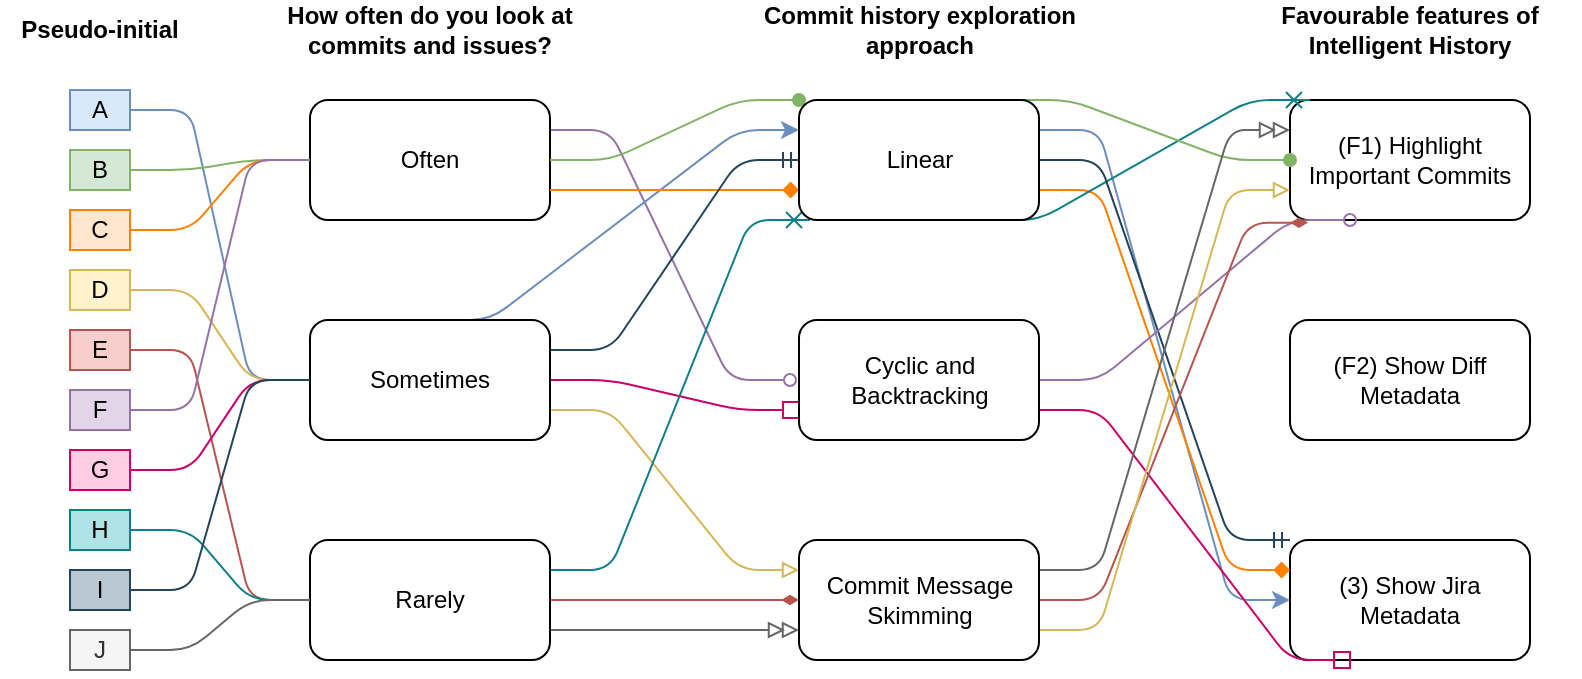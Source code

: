 <mxfile version="20.0.4" type="device"><diagram name="Page-1" id="c7558073-3199-34d8-9f00-42111426c3f3"><mxGraphModel dx="1186" dy="621" grid="1" gridSize="10" guides="1" tooltips="1" connect="1" arrows="1" fold="1" page="1" pageScale="1" pageWidth="1169" pageHeight="827" background="none" math="0" shadow="0"><root><mxCell id="0"/><mxCell id="1" parent="0"/><mxCell id="HsEieyzPtOE1eilRpuP4-96" value="(F1) Highlight Important Commits" style="rounded=1;whiteSpace=wrap;html=1;align=center;" parent="1" vertex="1"><mxGeometry x="830" y="240" width="120" height="60" as="geometry"/></mxCell><mxCell id="HsEieyzPtOE1eilRpuP4-97" value="(F2) Show Diff Metadata" style="rounded=1;whiteSpace=wrap;html=1;" parent="1" vertex="1"><mxGeometry x="830" y="350" width="120" height="60" as="geometry"/></mxCell><mxCell id="HsEieyzPtOE1eilRpuP4-98" value="(3) Show Jira Metadata" style="rounded=1;whiteSpace=wrap;html=1;" parent="1" vertex="1"><mxGeometry x="830" y="460" width="120" height="60" as="geometry"/></mxCell><mxCell id="HsEieyzPtOE1eilRpuP4-142" style="edgeStyle=entityRelationEdgeStyle;orthogonalLoop=1;jettySize=auto;html=1;exitX=1;exitY=0.25;exitDx=0;exitDy=0;strokeWidth=1;fillColor=#e1d5e7;strokeColor=#9673a6;endArrow=oval;endFill=0;" parent="1" source="HsEieyzPtOE1eilRpuP4-99" edge="1"><mxGeometry relative="1" as="geometry"><mxPoint x="580" y="380" as="targetPoint"/></mxGeometry></mxCell><mxCell id="HsEieyzPtOE1eilRpuP4-99" value="Often" style="rounded=1;whiteSpace=wrap;html=1;strokeWidth=1;" parent="1" vertex="1"><mxGeometry x="340" y="240" width="120" height="60" as="geometry"/></mxCell><mxCell id="HsEieyzPtOE1eilRpuP4-123" style="edgeStyle=entityRelationEdgeStyle;orthogonalLoop=1;jettySize=auto;html=1;exitX=0.5;exitY=0;exitDx=0;exitDy=0;entryX=0;entryY=0.25;entryDx=0;entryDy=0;strokeWidth=1;fillColor=#dae8fc;strokeColor=#6c8ebf;" parent="1" source="HsEieyzPtOE1eilRpuP4-100" target="HsEieyzPtOE1eilRpuP4-102" edge="1"><mxGeometry relative="1" as="geometry"/></mxCell><mxCell id="HsEieyzPtOE1eilRpuP4-129" style="edgeStyle=entityRelationEdgeStyle;orthogonalLoop=1;jettySize=auto;html=1;exitX=1;exitY=0.5;exitDx=0;exitDy=0;strokeWidth=1;fillColor=#d5e8d4;strokeColor=#82b366;endArrow=oval;endFill=1;entryX=0;entryY=0;entryDx=0;entryDy=0;" parent="1" source="HsEieyzPtOE1eilRpuP4-99" target="HsEieyzPtOE1eilRpuP4-102" edge="1"><mxGeometry relative="1" as="geometry"><mxPoint x="580" y="365" as="targetPoint"/></mxGeometry></mxCell><mxCell id="HsEieyzPtOE1eilRpuP4-132" style="edgeStyle=entityRelationEdgeStyle;orthogonalLoop=1;jettySize=auto;html=1;exitX=1;exitY=0.75;exitDx=0;exitDy=0;strokeWidth=1;fillColor=#ffe6cc;strokeColor=#FF8000;entryX=0;entryY=0.75;entryDx=0;entryDy=0;endArrow=diamond;endFill=1;" parent="1" source="HsEieyzPtOE1eilRpuP4-99" target="HsEieyzPtOE1eilRpuP4-102" edge="1"><mxGeometry relative="1" as="geometry"><mxPoint x="580" y="270" as="targetPoint"/></mxGeometry></mxCell><mxCell id="HsEieyzPtOE1eilRpuP4-135" style="edgeStyle=entityRelationEdgeStyle;orthogonalLoop=1;jettySize=auto;html=1;exitX=1;exitY=0.75;exitDx=0;exitDy=0;entryX=0;entryY=0.25;entryDx=0;entryDy=0;strokeWidth=1;fillColor=#fff2cc;strokeColor=#d6b656;endArrow=block;endFill=0;" parent="1" source="HsEieyzPtOE1eilRpuP4-100" target="HsEieyzPtOE1eilRpuP4-104" edge="1"><mxGeometry relative="1" as="geometry"/></mxCell><mxCell id="HsEieyzPtOE1eilRpuP4-145" style="edgeStyle=entityRelationEdgeStyle;orthogonalLoop=1;jettySize=auto;html=1;strokeColor=#CC0066;strokeWidth=1;endArrow=box;endFill=0;entryX=0;entryY=0.75;entryDx=0;entryDy=0;" parent="1" source="HsEieyzPtOE1eilRpuP4-100" target="HsEieyzPtOE1eilRpuP4-103" edge="1"><mxGeometry relative="1" as="geometry"><mxPoint x="570" y="395" as="targetPoint"/></mxGeometry></mxCell><mxCell id="HsEieyzPtOE1eilRpuP4-153" style="edgeStyle=entityRelationEdgeStyle;orthogonalLoop=1;jettySize=auto;html=1;entryX=0;entryY=0.5;entryDx=0;entryDy=0;strokeColor=#23445d;strokeWidth=1;fillColor=#bac8d3;endArrow=ERmandOne;endFill=0;exitX=1;exitY=0.25;exitDx=0;exitDy=0;" parent="1" source="HsEieyzPtOE1eilRpuP4-100" target="HsEieyzPtOE1eilRpuP4-102" edge="1"><mxGeometry relative="1" as="geometry"><mxPoint x="410" y="420" as="sourcePoint"/></mxGeometry></mxCell><mxCell id="HsEieyzPtOE1eilRpuP4-100" value="Sometimes" style="rounded=1;whiteSpace=wrap;html=1;" parent="1" vertex="1"><mxGeometry x="340" y="350" width="120" height="60" as="geometry"/></mxCell><mxCell id="HsEieyzPtOE1eilRpuP4-139" style="edgeStyle=entityRelationEdgeStyle;orthogonalLoop=1;jettySize=auto;html=1;entryX=0;entryY=0.5;entryDx=0;entryDy=0;strokeWidth=1;fillColor=#f8cecc;strokeColor=#b85450;endArrow=diamondThin;endFill=1;" parent="1" source="HsEieyzPtOE1eilRpuP4-101" target="HsEieyzPtOE1eilRpuP4-104" edge="1"><mxGeometry relative="1" as="geometry"/></mxCell><mxCell id="HsEieyzPtOE1eilRpuP4-148" style="edgeStyle=entityRelationEdgeStyle;orthogonalLoop=1;jettySize=auto;html=1;strokeColor=#0e8088;strokeWidth=1;fillColor=#b0e3e6;exitX=1;exitY=0.25;exitDx=0;exitDy=0;endArrow=cross;endFill=0;" parent="1" source="HsEieyzPtOE1eilRpuP4-101" edge="1"><mxGeometry relative="1" as="geometry"><mxPoint x="440" y="450" as="sourcePoint"/><mxPoint x="590" y="300" as="targetPoint"/></mxGeometry></mxCell><mxCell id="HsEieyzPtOE1eilRpuP4-157" style="edgeStyle=entityRelationEdgeStyle;orthogonalLoop=1;jettySize=auto;html=1;exitX=1;exitY=0.75;exitDx=0;exitDy=0;entryX=0;entryY=0.75;entryDx=0;entryDy=0;strokeColor=#666666;strokeWidth=1;fillColor=#f5f5f5;endArrow=doubleBlock;endFill=0;" parent="1" source="HsEieyzPtOE1eilRpuP4-101" target="HsEieyzPtOE1eilRpuP4-104" edge="1"><mxGeometry relative="1" as="geometry"/></mxCell><mxCell id="HsEieyzPtOE1eilRpuP4-101" value="Rarely" style="rounded=1;whiteSpace=wrap;html=1;" parent="1" vertex="1"><mxGeometry x="340" y="460" width="120" height="60" as="geometry"/></mxCell><mxCell id="HsEieyzPtOE1eilRpuP4-126" style="edgeStyle=entityRelationEdgeStyle;orthogonalLoop=1;jettySize=auto;html=1;strokeWidth=1;fillColor=#dae8fc;strokeColor=#6c8ebf;exitX=1;exitY=0.25;exitDx=0;exitDy=0;entryX=0;entryY=0.5;entryDx=0;entryDy=0;" parent="1" source="HsEieyzPtOE1eilRpuP4-102" target="HsEieyzPtOE1eilRpuP4-98" edge="1"><mxGeometry relative="1" as="geometry"><mxPoint x="710" y="250" as="sourcePoint"/><mxPoint x="830" y="460" as="targetPoint"/></mxGeometry></mxCell><mxCell id="HsEieyzPtOE1eilRpuP4-133" style="edgeStyle=entityRelationEdgeStyle;orthogonalLoop=1;jettySize=auto;html=1;entryX=0;entryY=0.25;entryDx=0;entryDy=0;strokeWidth=1;fillColor=#ffe6cc;strokeColor=#FF8000;exitX=1;exitY=0.75;exitDx=0;exitDy=0;endArrow=diamond;endFill=1;" parent="1" source="HsEieyzPtOE1eilRpuP4-102" target="HsEieyzPtOE1eilRpuP4-98" edge="1"><mxGeometry relative="1" as="geometry"><mxPoint x="700" y="320" as="sourcePoint"/></mxGeometry></mxCell><mxCell id="HsEieyzPtOE1eilRpuP4-149" style="edgeStyle=entityRelationEdgeStyle;orthogonalLoop=1;jettySize=auto;html=1;exitX=0.75;exitY=1;exitDx=0;exitDy=0;entryX=0.083;entryY=0;entryDx=0;entryDy=0;strokeColor=#0e8088;strokeWidth=1;fillColor=#b0e3e6;endArrow=cross;endFill=0;entryPerimeter=0;" parent="1" source="HsEieyzPtOE1eilRpuP4-102" target="HsEieyzPtOE1eilRpuP4-96" edge="1"><mxGeometry relative="1" as="geometry"/></mxCell><mxCell id="HsEieyzPtOE1eilRpuP4-155" style="edgeStyle=entityRelationEdgeStyle;orthogonalLoop=1;jettySize=auto;html=1;entryX=0;entryY=0;entryDx=0;entryDy=0;strokeColor=#23445d;strokeWidth=1;fillColor=#bac8d3;exitX=1;exitY=0.5;exitDx=0;exitDy=0;endArrow=ERmandOne;endFill=0;" parent="1" source="HsEieyzPtOE1eilRpuP4-102" target="HsEieyzPtOE1eilRpuP4-98" edge="1"><mxGeometry relative="1" as="geometry"/></mxCell><mxCell id="HsEieyzPtOE1eilRpuP4-162" style="edgeStyle=entityRelationEdgeStyle;orthogonalLoop=1;jettySize=auto;html=1;exitX=0.879;exitY=0;exitDx=0;exitDy=0;entryX=0;entryY=0.5;entryDx=0;entryDy=0;endArrow=oval;endFill=1;strokeColor=#82b366;strokeWidth=1;fillColor=#d5e8d4;exitPerimeter=0;" parent="1" source="HsEieyzPtOE1eilRpuP4-102" target="HsEieyzPtOE1eilRpuP4-96" edge="1"><mxGeometry relative="1" as="geometry"/></mxCell><mxCell id="HsEieyzPtOE1eilRpuP4-102" value="Linear" style="rounded=1;whiteSpace=wrap;html=1;" parent="1" vertex="1"><mxGeometry x="584.5" y="240" width="120" height="60" as="geometry"/></mxCell><mxCell id="HsEieyzPtOE1eilRpuP4-143" style="edgeStyle=entityRelationEdgeStyle;orthogonalLoop=1;jettySize=auto;html=1;exitX=1;exitY=0.5;exitDx=0;exitDy=0;strokeWidth=1;fillColor=#e1d5e7;strokeColor=#9673a6;endArrow=oval;endFill=0;entryX=0.25;entryY=1;entryDx=0;entryDy=0;" parent="1" source="HsEieyzPtOE1eilRpuP4-103" target="HsEieyzPtOE1eilRpuP4-96" edge="1"><mxGeometry relative="1" as="geometry"><mxPoint x="860" y="310" as="targetPoint"/></mxGeometry></mxCell><mxCell id="HsEieyzPtOE1eilRpuP4-146" style="edgeStyle=entityRelationEdgeStyle;orthogonalLoop=1;jettySize=auto;html=1;exitX=1;exitY=0.75;exitDx=0;exitDy=0;strokeColor=#CC0066;strokeWidth=1;endArrow=box;endFill=0;" parent="1" source="HsEieyzPtOE1eilRpuP4-103" edge="1"><mxGeometry relative="1" as="geometry"><mxPoint x="860" y="520" as="targetPoint"/></mxGeometry></mxCell><mxCell id="HsEieyzPtOE1eilRpuP4-103" value="Cyclic and Backtracking" style="rounded=1;whiteSpace=wrap;html=1;" parent="1" vertex="1"><mxGeometry x="584.5" y="350" width="120" height="60" as="geometry"/></mxCell><mxCell id="HsEieyzPtOE1eilRpuP4-140" style="edgeStyle=entityRelationEdgeStyle;orthogonalLoop=1;jettySize=auto;html=1;entryX=0.075;entryY=1.023;entryDx=0;entryDy=0;strokeWidth=1;fillColor=#f8cecc;strokeColor=#b85450;endArrow=diamondThin;endFill=1;entryPerimeter=0;" parent="1" source="HsEieyzPtOE1eilRpuP4-104" target="HsEieyzPtOE1eilRpuP4-96" edge="1"><mxGeometry relative="1" as="geometry"/></mxCell><mxCell id="HsEieyzPtOE1eilRpuP4-159" style="edgeStyle=entityRelationEdgeStyle;orthogonalLoop=1;jettySize=auto;html=1;exitX=1;exitY=0.25;exitDx=0;exitDy=0;entryX=0;entryY=0.25;entryDx=0;entryDy=0;strokeColor=#666666;strokeWidth=1;fillColor=#f5f5f5;endArrow=doubleBlock;endFill=0;" parent="1" source="HsEieyzPtOE1eilRpuP4-104" target="HsEieyzPtOE1eilRpuP4-96" edge="1"><mxGeometry relative="1" as="geometry"/></mxCell><mxCell id="HsEieyzPtOE1eilRpuP4-160" style="edgeStyle=entityRelationEdgeStyle;orthogonalLoop=1;jettySize=auto;html=1;exitX=1;exitY=0.75;exitDx=0;exitDy=0;entryX=0;entryY=0.75;entryDx=0;entryDy=0;strokeColor=#d6b656;strokeWidth=1;fillColor=#fff2cc;endArrow=block;endFill=0;" parent="1" source="HsEieyzPtOE1eilRpuP4-104" target="HsEieyzPtOE1eilRpuP4-96" edge="1"><mxGeometry relative="1" as="geometry"/></mxCell><mxCell id="HsEieyzPtOE1eilRpuP4-104" value="Commit Message Skimming" style="rounded=1;whiteSpace=wrap;html=1;" parent="1" vertex="1"><mxGeometry x="584.5" y="460" width="120" height="60" as="geometry"/></mxCell><mxCell id="HsEieyzPtOE1eilRpuP4-105" value="How often do you look at commits and issues?" style="text;html=1;strokeColor=none;fillColor=none;align=center;verticalAlign=middle;whiteSpace=wrap;rounded=0;fontStyle=1" parent="1" vertex="1"><mxGeometry x="315" y="190" width="170" height="30" as="geometry"/></mxCell><mxCell id="HsEieyzPtOE1eilRpuP4-106" value="Commit history exploration approach" style="text;html=1;strokeColor=none;fillColor=none;align=center;verticalAlign=middle;whiteSpace=wrap;rounded=0;fontStyle=1" parent="1" vertex="1"><mxGeometry x="559.5" y="190" width="170" height="30" as="geometry"/></mxCell><mxCell id="HsEieyzPtOE1eilRpuP4-107" value="Favourable features of Intelligent History" style="text;html=1;strokeColor=none;fillColor=none;align=center;verticalAlign=middle;whiteSpace=wrap;rounded=0;fontStyle=1" parent="1" vertex="1"><mxGeometry x="805" y="190" width="170" height="30" as="geometry"/></mxCell><mxCell id="HsEieyzPtOE1eilRpuP4-122" style="edgeStyle=entityRelationEdgeStyle;orthogonalLoop=1;jettySize=auto;html=1;exitX=1;exitY=0.5;exitDx=0;exitDy=0;strokeWidth=1;fillColor=#dae8fc;strokeColor=#6c8ebf;entryX=0;entryY=0.5;entryDx=0;entryDy=0;endArrow=none;endFill=0;" parent="1" source="HsEieyzPtOE1eilRpuP4-110" target="HsEieyzPtOE1eilRpuP4-100" edge="1"><mxGeometry relative="1" as="geometry"><mxPoint x="340" y="340" as="targetPoint"/></mxGeometry></mxCell><mxCell id="HsEieyzPtOE1eilRpuP4-110" value="A" style="rounded=0;whiteSpace=wrap;html=1;strokeWidth=1;fillColor=#dae8fc;strokeColor=#6c8ebf;" parent="1" vertex="1"><mxGeometry x="220" y="235" width="30" height="20" as="geometry"/></mxCell><mxCell id="HsEieyzPtOE1eilRpuP4-127" style="edgeStyle=entityRelationEdgeStyle;orthogonalLoop=1;jettySize=auto;html=1;exitX=1;exitY=0.5;exitDx=0;exitDy=0;entryX=0;entryY=0.5;entryDx=0;entryDy=0;strokeWidth=1;fillColor=#d5e8d4;strokeColor=#82b366;endArrow=none;endFill=0;" parent="1" source="HsEieyzPtOE1eilRpuP4-111" target="HsEieyzPtOE1eilRpuP4-99" edge="1"><mxGeometry relative="1" as="geometry"/></mxCell><mxCell id="HsEieyzPtOE1eilRpuP4-111" value="B" style="rounded=0;whiteSpace=wrap;html=1;strokeWidth=1;fillColor=#d5e8d4;strokeColor=#82b366;" parent="1" vertex="1"><mxGeometry x="220" y="265" width="30" height="20" as="geometry"/></mxCell><mxCell id="HsEieyzPtOE1eilRpuP4-131" style="edgeStyle=entityRelationEdgeStyle;orthogonalLoop=1;jettySize=auto;html=1;exitX=1;exitY=0.5;exitDx=0;exitDy=0;entryX=0;entryY=0.5;entryDx=0;entryDy=0;strokeWidth=1;fillColor=#ffe6cc;strokeColor=#FF8000;endArrow=none;endFill=0;" parent="1" source="HsEieyzPtOE1eilRpuP4-112" target="HsEieyzPtOE1eilRpuP4-99" edge="1"><mxGeometry relative="1" as="geometry"/></mxCell><mxCell id="HsEieyzPtOE1eilRpuP4-112" value="C" style="rounded=0;whiteSpace=wrap;html=1;strokeWidth=1;fillColor=#ffe6cc;strokeColor=#FF8000;" parent="1" vertex="1"><mxGeometry x="220" y="295" width="30" height="20" as="geometry"/></mxCell><mxCell id="HsEieyzPtOE1eilRpuP4-113" value="Pseudo-initial" style="text;html=1;strokeColor=none;fillColor=none;align=center;verticalAlign=middle;whiteSpace=wrap;rounded=0;fontStyle=1" parent="1" vertex="1"><mxGeometry x="185" y="190" width="100" height="30" as="geometry"/></mxCell><mxCell id="HsEieyzPtOE1eilRpuP4-134" style="edgeStyle=entityRelationEdgeStyle;orthogonalLoop=1;jettySize=auto;html=1;exitX=1;exitY=0.5;exitDx=0;exitDy=0;entryX=0;entryY=0.5;entryDx=0;entryDy=0;strokeWidth=1;fillColor=#fff2cc;strokeColor=#d6b656;endArrow=none;endFill=0;" parent="1" source="HsEieyzPtOE1eilRpuP4-114" target="HsEieyzPtOE1eilRpuP4-100" edge="1"><mxGeometry relative="1" as="geometry"/></mxCell><mxCell id="HsEieyzPtOE1eilRpuP4-114" value="D" style="rounded=0;whiteSpace=wrap;html=1;strokeWidth=1;fillColor=#fff2cc;strokeColor=#d6b656;" parent="1" vertex="1"><mxGeometry x="220" y="325" width="30" height="20" as="geometry"/></mxCell><mxCell id="HsEieyzPtOE1eilRpuP4-138" style="edgeStyle=entityRelationEdgeStyle;orthogonalLoop=1;jettySize=auto;html=1;exitX=1;exitY=0.5;exitDx=0;exitDy=0;entryX=0;entryY=0.5;entryDx=0;entryDy=0;strokeWidth=1;fillColor=#f8cecc;strokeColor=#b85450;endArrow=none;endFill=0;" parent="1" source="HsEieyzPtOE1eilRpuP4-115" target="HsEieyzPtOE1eilRpuP4-101" edge="1"><mxGeometry relative="1" as="geometry"/></mxCell><mxCell id="HsEieyzPtOE1eilRpuP4-115" value="E" style="rounded=0;whiteSpace=wrap;html=1;strokeWidth=1;fillColor=#f8cecc;strokeColor=#b85450;" parent="1" vertex="1"><mxGeometry x="220" y="355" width="30" height="20" as="geometry"/></mxCell><mxCell id="HsEieyzPtOE1eilRpuP4-141" style="edgeStyle=entityRelationEdgeStyle;orthogonalLoop=1;jettySize=auto;html=1;exitX=1;exitY=0.5;exitDx=0;exitDy=0;entryX=0;entryY=0.5;entryDx=0;entryDy=0;strokeWidth=1;fillColor=#e1d5e7;strokeColor=#9673a6;endArrow=none;endFill=0;" parent="1" source="HsEieyzPtOE1eilRpuP4-116" target="HsEieyzPtOE1eilRpuP4-99" edge="1"><mxGeometry relative="1" as="geometry"/></mxCell><mxCell id="HsEieyzPtOE1eilRpuP4-116" value="F" style="rounded=0;whiteSpace=wrap;html=1;strokeWidth=1;fillColor=#e1d5e7;strokeColor=#9673a6;" parent="1" vertex="1"><mxGeometry x="220" y="385" width="30" height="20" as="geometry"/></mxCell><mxCell id="HsEieyzPtOE1eilRpuP4-144" style="edgeStyle=entityRelationEdgeStyle;orthogonalLoop=1;jettySize=auto;html=1;exitX=1;exitY=0.5;exitDx=0;exitDy=0;entryX=0;entryY=0.5;entryDx=0;entryDy=0;strokeWidth=1;fillColor=#fad9d5;strokeColor=#CC0066;endArrow=none;endFill=0;" parent="1" source="HsEieyzPtOE1eilRpuP4-117" target="HsEieyzPtOE1eilRpuP4-100" edge="1"><mxGeometry relative="1" as="geometry"/></mxCell><mxCell id="HsEieyzPtOE1eilRpuP4-117" value="G" style="rounded=0;whiteSpace=wrap;html=1;strokeWidth=1;fillColor=#FFCCE6;strokeColor=#CC0066;" parent="1" vertex="1"><mxGeometry x="220" y="415" width="30" height="20" as="geometry"/></mxCell><mxCell id="HsEieyzPtOE1eilRpuP4-147" style="edgeStyle=entityRelationEdgeStyle;orthogonalLoop=1;jettySize=auto;html=1;exitX=1;exitY=0.5;exitDx=0;exitDy=0;entryX=0;entryY=0.5;entryDx=0;entryDy=0;strokeColor=#0e8088;strokeWidth=1;fillColor=#b0e3e6;endArrow=none;endFill=0;" parent="1" source="HsEieyzPtOE1eilRpuP4-118" target="HsEieyzPtOE1eilRpuP4-101" edge="1"><mxGeometry relative="1" as="geometry"/></mxCell><mxCell id="HsEieyzPtOE1eilRpuP4-118" value="H" style="rounded=0;whiteSpace=wrap;html=1;strokeWidth=1;fillColor=#b0e3e6;strokeColor=#0e8088;" parent="1" vertex="1"><mxGeometry x="220" y="445" width="30" height="20" as="geometry"/></mxCell><mxCell id="HsEieyzPtOE1eilRpuP4-152" style="edgeStyle=entityRelationEdgeStyle;orthogonalLoop=1;jettySize=auto;html=1;exitX=1;exitY=0.5;exitDx=0;exitDy=0;strokeColor=#23445d;strokeWidth=1;entryX=0;entryY=0.5;entryDx=0;entryDy=0;fillColor=#bac8d3;endArrow=none;endFill=0;" parent="1" source="HsEieyzPtOE1eilRpuP4-119" target="HsEieyzPtOE1eilRpuP4-100" edge="1"><mxGeometry relative="1" as="geometry"><mxPoint x="350" y="580" as="targetPoint"/></mxGeometry></mxCell><mxCell id="HsEieyzPtOE1eilRpuP4-119" value="I" style="rounded=0;whiteSpace=wrap;html=1;strokeWidth=1;fillColor=#bac8d3;strokeColor=#23445d;" parent="1" vertex="1"><mxGeometry x="220" y="475" width="30" height="20" as="geometry"/></mxCell><mxCell id="HsEieyzPtOE1eilRpuP4-156" style="edgeStyle=entityRelationEdgeStyle;orthogonalLoop=1;jettySize=auto;html=1;exitX=1;exitY=0.5;exitDx=0;exitDy=0;strokeColor=#666666;strokeWidth=1;fillColor=#f5f5f5;endArrow=none;endFill=0;" parent="1" source="HsEieyzPtOE1eilRpuP4-151" edge="1"><mxGeometry relative="1" as="geometry"><mxPoint x="340" y="490" as="targetPoint"/></mxGeometry></mxCell><mxCell id="HsEieyzPtOE1eilRpuP4-151" value="J" style="rounded=0;whiteSpace=wrap;html=1;strokeWidth=1;fillColor=#f5f5f5;strokeColor=#666666;fontColor=#333333;" parent="1" vertex="1"><mxGeometry x="220" y="505" width="30" height="20" as="geometry"/></mxCell></root></mxGraphModel></diagram></mxfile>